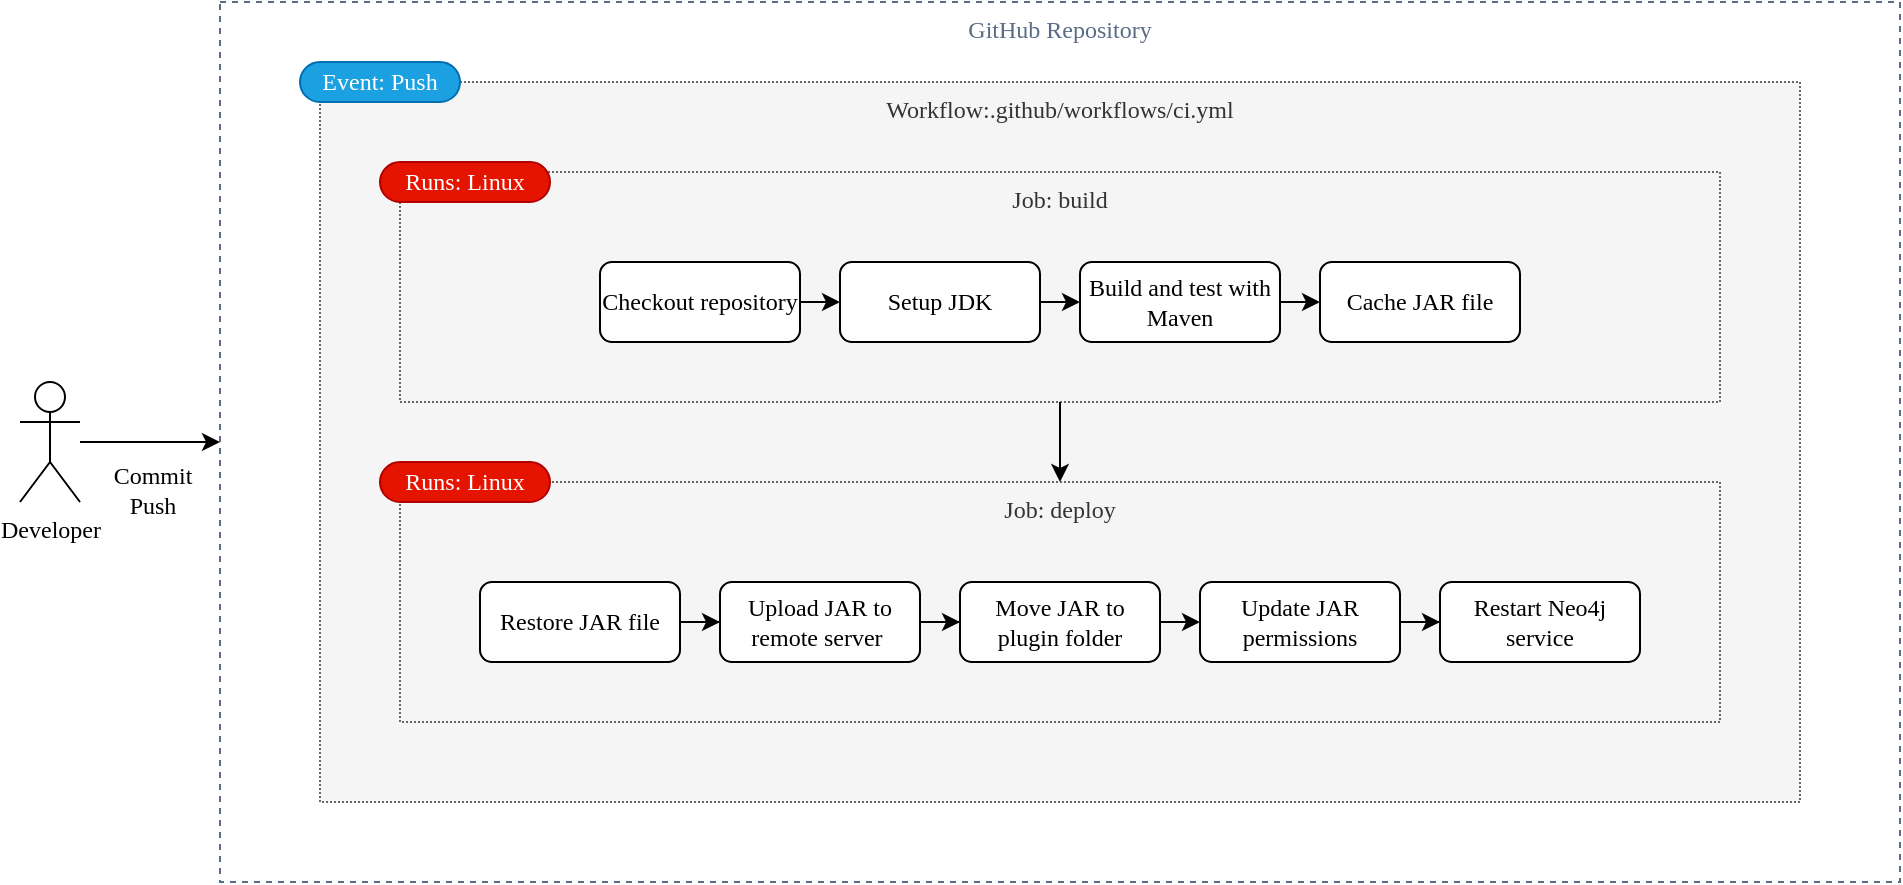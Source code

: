 <mxfile version="19.0.3" type="device" pages="2"><diagram id="W_gsLzjZTW0kCdOrCvwD" name="Workflow"><mxGraphModel dx="919" dy="842" grid="1" gridSize="10" guides="1" tooltips="1" connect="1" arrows="1" fold="1" page="1" pageScale="1" pageWidth="827" pageHeight="1169" math="0" shadow="0"><root><mxCell id="0"/><mxCell id="1" parent="0"/><mxCell id="J0CLnmMzqu4iNXyP5Bte-1" value="GitHub Repository" style="fillColor=none;strokeColor=#5A6C86;dashed=1;verticalAlign=top;fontStyle=0;fontColor=#5A6C86;fontFamily=Fira Sans;fontSource=https%3A%2F%2Ffonts.googleapis.com%2Fcss%3Ffamily%3DFira%2BSans;" parent="1" vertex="1"><mxGeometry x="120" y="100" width="840" height="440" as="geometry"/></mxCell><mxCell id="J0CLnmMzqu4iNXyP5Bte-3" value="Workflow:.github/workflows/ci.yml" style="fillColor=#f5f5f5;strokeColor=#666666;dashed=1;verticalAlign=top;fontStyle=0;fontColor=#333333;align=center;labelBackgroundColor=none;labelBorderColor=none;fontFamily=Fira Code;fontSource=https%3A%2F%2Ffonts.googleapis.com%2Fcss%3Ffamily%3DFira%2BCode;dashPattern=1 1;" parent="1" vertex="1"><mxGeometry x="170" y="140" width="740" height="360" as="geometry"/></mxCell><mxCell id="J0CLnmMzqu4iNXyP5Bte-10" value="Job: deploy" style="fillColor=#f5f5f5;strokeColor=#666666;dashed=1;verticalAlign=top;fontStyle=0;fontColor=#333333;fontFamily=Fira Code;fontSource=https%3A%2F%2Ffonts.googleapis.com%2Fcss%3Ffamily%3DFira%2BCode;dashPattern=1 1;" parent="1" vertex="1"><mxGeometry x="210" y="340" width="660" height="120" as="geometry"/></mxCell><mxCell id="J0CLnmMzqu4iNXyP5Bte-6" value="Job: build" style="fillColor=#f5f5f5;strokeColor=#666666;dashed=1;verticalAlign=top;fontStyle=0;fontColor=#333333;fontFamily=Fira Code;fontSource=https%3A%2F%2Ffonts.googleapis.com%2Fcss%3Ffamily%3DFira%2BCode;dashPattern=1 1;" parent="1" vertex="1"><mxGeometry x="210" y="185" width="660" height="115" as="geometry"/></mxCell><mxCell id="J0CLnmMzqu4iNXyP5Bte-17" style="edgeStyle=orthogonalEdgeStyle;rounded=0;orthogonalLoop=1;jettySize=auto;html=1;fontFamily=Fira Sans;fontSource=https%3A%2F%2Ffonts.googleapis.com%2Fcss%3Ffamily%3DFira%2BSans;" parent="1" source="J0CLnmMzqu4iNXyP5Bte-5" target="J0CLnmMzqu4iNXyP5Bte-1" edge="1"><mxGeometry relative="1" as="geometry"/></mxCell><mxCell id="J0CLnmMzqu4iNXyP5Bte-18" value="Commit&lt;br&gt;Push" style="edgeLabel;html=1;align=center;verticalAlign=bottom;resizable=0;points=[];fontFamily=Fira Sans;fontSource=https%3A%2F%2Ffonts.googleapis.com%2Fcss%3Ffamily%3DFira%2BSans;fontSize=12;labelBackgroundColor=none;" parent="J0CLnmMzqu4iNXyP5Bte-17" vertex="1" connectable="0"><mxGeometry x="0.02" relative="1" as="geometry"><mxPoint y="40" as="offset"/></mxGeometry></mxCell><mxCell id="J0CLnmMzqu4iNXyP5Bte-5" value="Developer" style="shape=umlActor;verticalLabelPosition=bottom;verticalAlign=top;html=1;outlineConnect=0;strokeColor=default;fontFamily=Fira Sans;fontSource=https%3A%2F%2Ffonts.googleapis.com%2Fcss%3Ffamily%3DFira%2BSans;" parent="1" vertex="1"><mxGeometry x="20" y="290" width="30" height="60" as="geometry"/></mxCell><mxCell id="J0CLnmMzqu4iNXyP5Bte-15" style="edgeStyle=orthogonalEdgeStyle;rounded=0;orthogonalLoop=1;jettySize=auto;html=1;exitX=0.5;exitY=1;exitDx=0;exitDy=0;fontFamily=Fira Sans;fontSource=https%3A%2F%2Ffonts.googleapis.com%2Fcss%3Ffamily%3DFira%2BSans;" parent="1" source="J0CLnmMzqu4iNXyP5Bte-6" target="J0CLnmMzqu4iNXyP5Bte-10" edge="1"><mxGeometry relative="1" as="geometry"/></mxCell><mxCell id="J0CLnmMzqu4iNXyP5Bte-20" value="Event: Push" style="rounded=1;whiteSpace=wrap;html=1;strokeColor=#006EAF;fillColor=#1ba1e2;fontColor=#ffffff;arcSize=50;fontFamily=Fira Sans;fontSource=https%3A%2F%2Ffonts.googleapis.com%2Fcss%3Ffamily%3DFira%2BSans;" parent="1" vertex="1"><mxGeometry x="160" y="130" width="80" height="20" as="geometry"/></mxCell><mxCell id="J0CLnmMzqu4iNXyP5Bte-21" value="Runs: Linux" style="rounded=1;whiteSpace=wrap;html=1;strokeColor=#B20000;fillColor=#e51400;arcSize=50;fontColor=#ffffff;fontFamily=Fira Sans;fontSource=https%3A%2F%2Ffonts.googleapis.com%2Fcss%3Ffamily%3DFira%2BSans;" parent="1" vertex="1"><mxGeometry x="200" y="180" width="85" height="20" as="geometry"/></mxCell><mxCell id="J0CLnmMzqu4iNXyP5Bte-24" value="Runs: Linux" style="rounded=1;whiteSpace=wrap;html=1;strokeColor=#B20000;fillColor=#e51400;arcSize=50;fontColor=#ffffff;fontFamily=Fira Sans;fontSource=https%3A%2F%2Ffonts.googleapis.com%2Fcss%3Ffamily%3DFira%2BSans;" parent="1" vertex="1"><mxGeometry x="200" y="330" width="85" height="20" as="geometry"/></mxCell><mxCell id="s7iv0QZZ23dMMM9mnSjW-1" value="" style="group" vertex="1" connectable="0" parent="1"><mxGeometry x="310" y="230" width="460" height="40" as="geometry"/></mxCell><mxCell id="J0CLnmMzqu4iNXyP5Bte-7" value="Checkout repository" style="rounded=1;whiteSpace=wrap;html=1;fontFamily=Fira Sans;fontSource=https%3A%2F%2Ffonts.googleapis.com%2Fcss%3Ffamily%3DFira%2BSans;" parent="s7iv0QZZ23dMMM9mnSjW-1" vertex="1"><mxGeometry width="100" height="40" as="geometry"/></mxCell><mxCell id="J0CLnmMzqu4iNXyP5Bte-8" value="Setup JDK" style="rounded=1;whiteSpace=wrap;html=1;strokeColor=default;fontFamily=Fira Sans;fontSource=https%3A%2F%2Ffonts.googleapis.com%2Fcss%3Ffamily%3DFira%2BSans;" parent="s7iv0QZZ23dMMM9mnSjW-1" vertex="1"><mxGeometry x="120" width="100" height="40" as="geometry"/></mxCell><mxCell id="J0CLnmMzqu4iNXyP5Bte-9" value="Build and test with Maven" style="rounded=1;whiteSpace=wrap;html=1;strokeColor=default;fontFamily=Fira Sans;fontSource=https%3A%2F%2Ffonts.googleapis.com%2Fcss%3Ffamily%3DFira%2BSans;" parent="s7iv0QZZ23dMMM9mnSjW-1" vertex="1"><mxGeometry x="240" width="100" height="40" as="geometry"/></mxCell><mxCell id="J_S2d7EsWLFdPo9Z8H3w-1" value="Cache JAR file" style="rounded=1;whiteSpace=wrap;html=1;strokeColor=default;fontFamily=Fira Sans;fontSource=https%3A%2F%2Ffonts.googleapis.com%2Fcss%3Ffamily%3DFira%2BSans;" parent="s7iv0QZZ23dMMM9mnSjW-1" vertex="1"><mxGeometry x="360" width="100" height="40" as="geometry"/></mxCell><mxCell id="J0CLnmMzqu4iNXyP5Bte-28" style="edgeStyle=orthogonalEdgeStyle;rounded=0;orthogonalLoop=1;jettySize=auto;html=1;exitX=1;exitY=0.5;exitDx=0;exitDy=0;entryX=0;entryY=0.5;entryDx=0;entryDy=0;fontFamily=Fira Sans;fontSource=https%3A%2F%2Ffonts.googleapis.com%2Fcss%3Ffamily%3DFira%2BSans;" parent="s7iv0QZZ23dMMM9mnSjW-1" source="J0CLnmMzqu4iNXyP5Bte-7" target="J0CLnmMzqu4iNXyP5Bte-8" edge="1"><mxGeometry relative="1" as="geometry"/></mxCell><mxCell id="J0CLnmMzqu4iNXyP5Bte-29" style="edgeStyle=orthogonalEdgeStyle;rounded=0;orthogonalLoop=1;jettySize=auto;html=1;exitX=1;exitY=0.5;exitDx=0;exitDy=0;entryX=0;entryY=0.5;entryDx=0;entryDy=0;fontFamily=Fira Sans;fontSource=https%3A%2F%2Ffonts.googleapis.com%2Fcss%3Ffamily%3DFira%2BSans;" parent="s7iv0QZZ23dMMM9mnSjW-1" source="J0CLnmMzqu4iNXyP5Bte-8" target="J0CLnmMzqu4iNXyP5Bte-9" edge="1"><mxGeometry relative="1" as="geometry"/></mxCell><mxCell id="J_S2d7EsWLFdPo9Z8H3w-4" style="edgeStyle=orthogonalEdgeStyle;rounded=0;orthogonalLoop=1;jettySize=auto;html=1;exitX=1;exitY=0.5;exitDx=0;exitDy=0;entryX=0;entryY=0.5;entryDx=0;entryDy=0;fontFamily=Fira Sans;fontSource=https%3A%2F%2Ffonts.googleapis.com%2Fcss%3Ffamily%3DFira%2BSans;fontSize=18;endArrow=classic;endFill=1;strokeWidth=1;" parent="s7iv0QZZ23dMMM9mnSjW-1" source="J0CLnmMzqu4iNXyP5Bte-9" target="J_S2d7EsWLFdPo9Z8H3w-1" edge="1"><mxGeometry relative="1" as="geometry"/></mxCell><mxCell id="s7iv0QZZ23dMMM9mnSjW-2" value="" style="group" vertex="1" connectable="0" parent="1"><mxGeometry x="250" y="390" width="580" height="40" as="geometry"/></mxCell><mxCell id="J0CLnmMzqu4iNXyP5Bte-11" value="Upload JAR to remote server&amp;nbsp;" style="rounded=1;whiteSpace=wrap;html=1;strokeColor=default;fontFamily=Fira Sans;fontSource=https%3A%2F%2Ffonts.googleapis.com%2Fcss%3Ffamily%3DFira%2BSans;" parent="s7iv0QZZ23dMMM9mnSjW-2" vertex="1"><mxGeometry x="120" width="100" height="40" as="geometry"/></mxCell><mxCell id="J0CLnmMzqu4iNXyP5Bte-12" value="Move JAR to plugin folder" style="rounded=1;whiteSpace=wrap;html=1;strokeColor=default;fontFamily=Fira Sans;fontSource=https%3A%2F%2Ffonts.googleapis.com%2Fcss%3Ffamily%3DFira%2BSans;" parent="s7iv0QZZ23dMMM9mnSjW-2" vertex="1"><mxGeometry x="240" width="100" height="40" as="geometry"/></mxCell><mxCell id="J0CLnmMzqu4iNXyP5Bte-13" value="Update JAR permissions" style="rounded=1;whiteSpace=wrap;html=1;strokeColor=default;fontFamily=Fira Sans;fontSource=https%3A%2F%2Ffonts.googleapis.com%2Fcss%3Ffamily%3DFira%2BSans;" parent="s7iv0QZZ23dMMM9mnSjW-2" vertex="1"><mxGeometry x="360" width="100" height="40" as="geometry"/></mxCell><mxCell id="J0CLnmMzqu4iNXyP5Bte-14" value="Restart Neo4j service" style="rounded=1;whiteSpace=wrap;html=1;strokeColor=default;fontFamily=Fira Sans;fontSource=https%3A%2F%2Ffonts.googleapis.com%2Fcss%3Ffamily%3DFira%2BSans;" parent="s7iv0QZZ23dMMM9mnSjW-2" vertex="1"><mxGeometry x="480" width="100" height="40" as="geometry"/></mxCell><mxCell id="J_S2d7EsWLFdPo9Z8H3w-5" value="Restore JAR file" style="rounded=1;whiteSpace=wrap;html=1;strokeColor=default;fontFamily=Fira Sans;fontSource=https%3A%2F%2Ffonts.googleapis.com%2Fcss%3Ffamily%3DFira%2BSans;" parent="s7iv0QZZ23dMMM9mnSjW-2" vertex="1"><mxGeometry width="100" height="40" as="geometry"/></mxCell><mxCell id="J0CLnmMzqu4iNXyP5Bte-25" style="edgeStyle=orthogonalEdgeStyle;rounded=0;orthogonalLoop=1;jettySize=auto;html=1;exitX=1;exitY=0.5;exitDx=0;exitDy=0;fontFamily=Fira Sans;fontSource=https%3A%2F%2Ffonts.googleapis.com%2Fcss%3Ffamily%3DFira%2BSans;" parent="s7iv0QZZ23dMMM9mnSjW-2" source="J0CLnmMzqu4iNXyP5Bte-11" target="J0CLnmMzqu4iNXyP5Bte-12" edge="1"><mxGeometry relative="1" as="geometry"/></mxCell><mxCell id="J0CLnmMzqu4iNXyP5Bte-26" style="edgeStyle=orthogonalEdgeStyle;rounded=0;orthogonalLoop=1;jettySize=auto;html=1;exitX=1;exitY=0.5;exitDx=0;exitDy=0;entryX=0;entryY=0.5;entryDx=0;entryDy=0;fontFamily=Fira Sans;fontSource=https%3A%2F%2Ffonts.googleapis.com%2Fcss%3Ffamily%3DFira%2BSans;" parent="s7iv0QZZ23dMMM9mnSjW-2" source="J0CLnmMzqu4iNXyP5Bte-12" target="J0CLnmMzqu4iNXyP5Bte-13" edge="1"><mxGeometry relative="1" as="geometry"/></mxCell><mxCell id="J0CLnmMzqu4iNXyP5Bte-27" style="edgeStyle=orthogonalEdgeStyle;rounded=0;orthogonalLoop=1;jettySize=auto;html=1;exitX=1;exitY=0.5;exitDx=0;exitDy=0;fontFamily=Fira Sans;fontSource=https%3A%2F%2Ffonts.googleapis.com%2Fcss%3Ffamily%3DFira%2BSans;" parent="s7iv0QZZ23dMMM9mnSjW-2" source="J0CLnmMzqu4iNXyP5Bte-13" target="J0CLnmMzqu4iNXyP5Bte-14" edge="1"><mxGeometry relative="1" as="geometry"/></mxCell><mxCell id="J_S2d7EsWLFdPo9Z8H3w-8" style="edgeStyle=orthogonalEdgeStyle;rounded=0;orthogonalLoop=1;jettySize=auto;html=1;fontFamily=Fira Sans;fontSource=https%3A%2F%2Ffonts.googleapis.com%2Fcss%3Ffamily%3DFira%2BSans;fontSize=18;endArrow=classic;endFill=1;strokeWidth=1;" parent="s7iv0QZZ23dMMM9mnSjW-2" source="J_S2d7EsWLFdPo9Z8H3w-5" target="J0CLnmMzqu4iNXyP5Bte-11" edge="1"><mxGeometry relative="1" as="geometry"/></mxCell></root></mxGraphModel></diagram><diagram id="8fC9M6246lttWqj4-eXF" name="Github Actions"><mxGraphModel dx="1198" dy="1212" grid="1" gridSize="10" guides="1" tooltips="1" connect="1" arrows="1" fold="1" page="1" pageScale="1" pageWidth="827" pageHeight="1169" math="0" shadow="0"><root><mxCell id="0"/><mxCell id="1" parent="0"/><mxCell id="VUIGP3bP5GdyTkzH19bi-1" style="edgeStyle=orthogonalEdgeStyle;rounded=0;orthogonalLoop=1;jettySize=auto;html=1;entryX=0.5;entryY=0;entryDx=0;entryDy=0;fontSize=11;endArrow=none;endFill=0;strokeWidth=4;" edge="1" parent="1" source="VUIGP3bP5GdyTkzH19bi-34" target="VUIGP3bP5GdyTkzH19bi-18"><mxGeometry relative="1" as="geometry"><Array as="points"><mxPoint x="400" y="350"/><mxPoint x="560" y="350"/></Array></mxGeometry></mxCell><mxCell id="VUIGP3bP5GdyTkzH19bi-2" value="" style="edgeStyle=orthogonalEdgeStyle;rounded=0;orthogonalLoop=1;jettySize=auto;html=1;endArrow=none;endFill=0;startArrow=none;" edge="1" parent="1" source="VUIGP3bP5GdyTkzH19bi-32" target="VUIGP3bP5GdyTkzH19bi-9"><mxGeometry relative="1" as="geometry"/></mxCell><mxCell id="VUIGP3bP5GdyTkzH19bi-3" style="edgeStyle=orthogonalEdgeStyle;rounded=0;orthogonalLoop=1;jettySize=auto;html=1;exitX=0.5;exitY=1;exitDx=0;exitDy=0;entryX=0.5;entryY=0;entryDx=0;entryDy=0;fontSize=11;endArrow=none;endFill=0;strokeWidth=4;startArrow=none;" edge="1" parent="1" source="VUIGP3bP5GdyTkzH19bi-32" target="VUIGP3bP5GdyTkzH19bi-9"><mxGeometry relative="1" as="geometry"/></mxCell><mxCell id="VUIGP3bP5GdyTkzH19bi-4" style="edgeStyle=orthogonalEdgeStyle;rounded=0;orthogonalLoop=1;jettySize=auto;html=1;exitX=0.5;exitY=1;exitDx=0;exitDy=0;entryX=0.5;entryY=0;entryDx=0;entryDy=0;fontSize=11;endArrow=none;endFill=0;strokeWidth=4;" edge="1" parent="1" source="VUIGP3bP5GdyTkzH19bi-5" target="VUIGP3bP5GdyTkzH19bi-19"><mxGeometry relative="1" as="geometry"/></mxCell><mxCell id="VUIGP3bP5GdyTkzH19bi-5" value="REPOSITORY" style="text;html=1;strokeColor=none;fillColor=none;align=center;verticalAlign=middle;whiteSpace=wrap;rounded=0;labelBackgroundColor=none;labelBorderColor=none;fontStyle=1;fontSize=18;" vertex="1" parent="1"><mxGeometry x="370" y="240" width="60" height="30" as="geometry"/></mxCell><mxCell id="VUIGP3bP5GdyTkzH19bi-6" value="" style="edgeStyle=orthogonalEdgeStyle;rounded=0;orthogonalLoop=1;jettySize=auto;html=1;endArrow=none;endFill=0;strokeWidth=4;" edge="1" parent="1" source="VUIGP3bP5GdyTkzH19bi-9" target="VUIGP3bP5GdyTkzH19bi-13"><mxGeometry relative="1" as="geometry"/></mxCell><mxCell id="VUIGP3bP5GdyTkzH19bi-7" style="edgeStyle=orthogonalEdgeStyle;rounded=0;orthogonalLoop=1;jettySize=auto;html=1;exitX=0.5;exitY=1;exitDx=0;exitDy=0;entryX=0.5;entryY=0;entryDx=0;entryDy=0;endArrow=none;endFill=0;strokeWidth=4;" edge="1" parent="1" source="VUIGP3bP5GdyTkzH19bi-9" target="VUIGP3bP5GdyTkzH19bi-17"><mxGeometry relative="1" as="geometry"><Array as="points"><mxPoint x="400" y="510"/><mxPoint x="320" y="510"/><mxPoint x="320" y="580"/></Array></mxGeometry></mxCell><mxCell id="VUIGP3bP5GdyTkzH19bi-8" style="edgeStyle=orthogonalEdgeStyle;rounded=0;orthogonalLoop=1;jettySize=auto;html=1;entryX=0.5;entryY=0;entryDx=0;entryDy=0;fontSize=11;endArrow=none;endFill=0;strokeWidth=4;" edge="1" parent="1" source="VUIGP3bP5GdyTkzH19bi-9" target="VUIGP3bP5GdyTkzH19bi-16"><mxGeometry relative="1" as="geometry"><Array as="points"><mxPoint x="400" y="510"/><mxPoint x="480" y="510"/><mxPoint x="480" y="580"/></Array></mxGeometry></mxCell><mxCell id="VUIGP3bP5GdyTkzH19bi-9" value="WORKFLOW" style="text;html=1;strokeColor=none;fillColor=none;align=center;verticalAlign=middle;whiteSpace=wrap;rounded=0;labelBackgroundColor=none;labelBorderColor=none;fontStyle=1;fontSize=18;" vertex="1" parent="1"><mxGeometry x="370" y="430" width="60" height="30" as="geometry"/></mxCell><mxCell id="VUIGP3bP5GdyTkzH19bi-10" style="edgeStyle=orthogonalEdgeStyle;rounded=0;orthogonalLoop=1;jettySize=auto;html=1;exitX=0.5;exitY=1;exitDx=0;exitDy=0;entryX=0;entryY=0.5;entryDx=0;entryDy=0;fontSize=11;endArrow=none;endFill=0;strokeWidth=4;" edge="1" parent="1" source="VUIGP3bP5GdyTkzH19bi-13" target="VUIGP3bP5GdyTkzH19bi-14"><mxGeometry relative="1" as="geometry"/></mxCell><mxCell id="VUIGP3bP5GdyTkzH19bi-11" style="edgeStyle=orthogonalEdgeStyle;rounded=0;orthogonalLoop=1;jettySize=auto;html=1;exitX=0.5;exitY=1;exitDx=0;exitDy=0;entryX=0;entryY=0.5;entryDx=0;entryDy=0;fontSize=11;endArrow=none;endFill=0;strokeWidth=4;" edge="1" parent="1" source="VUIGP3bP5GdyTkzH19bi-13" target="VUIGP3bP5GdyTkzH19bi-15"><mxGeometry relative="1" as="geometry"/></mxCell><mxCell id="VUIGP3bP5GdyTkzH19bi-12" style="edgeStyle=orthogonalEdgeStyle;rounded=0;orthogonalLoop=1;jettySize=auto;html=1;exitX=0.5;exitY=1;exitDx=0;exitDy=0;entryX=0;entryY=0.5;entryDx=0;entryDy=0;fontSize=11;endArrow=none;endFill=0;strokeWidth=4;" edge="1" parent="1" source="VUIGP3bP5GdyTkzH19bi-13" target="VUIGP3bP5GdyTkzH19bi-31"><mxGeometry relative="1" as="geometry"/></mxCell><mxCell id="VUIGP3bP5GdyTkzH19bi-13" value="JOB" style="text;html=1;strokeColor=none;fillColor=none;align=center;verticalAlign=middle;whiteSpace=wrap;rounded=0;labelBackgroundColor=none;labelBorderColor=none;fontStyle=1;fontSize=18;" vertex="1" parent="1"><mxGeometry x="370" y="590" width="60" height="30" as="geometry"/></mxCell><mxCell id="VUIGP3bP5GdyTkzH19bi-14" value="STEP" style="text;html=1;strokeColor=none;fillColor=none;align=center;verticalAlign=middle;whiteSpace=wrap;rounded=0;labelBackgroundColor=none;labelBorderColor=none;fontStyle=1;fontSize=18;" vertex="1" parent="1"><mxGeometry x="480" y="660" width="60" height="30" as="geometry"/></mxCell><mxCell id="VUIGP3bP5GdyTkzH19bi-15" value="STEP" style="text;html=1;strokeColor=none;fillColor=none;align=center;verticalAlign=middle;whiteSpace=wrap;rounded=0;labelBackgroundColor=none;labelBorderColor=none;fontStyle=1;fontSize=18;" vertex="1" parent="1"><mxGeometry x="480" y="700" width="60" height="30" as="geometry"/></mxCell><mxCell id="VUIGP3bP5GdyTkzH19bi-16" value="JOB" style="text;html=1;strokeColor=none;fillColor=none;align=center;verticalAlign=middle;whiteSpace=wrap;rounded=0;labelBackgroundColor=none;labelBorderColor=none;fontStyle=1;fontSize=18;" vertex="1" parent="1"><mxGeometry x="450" y="590" width="60" height="30" as="geometry"/></mxCell><mxCell id="VUIGP3bP5GdyTkzH19bi-17" value="JOB" style="text;html=1;strokeColor=none;fillColor=none;align=center;verticalAlign=middle;whiteSpace=wrap;rounded=0;labelBackgroundColor=none;labelBorderColor=none;fontStyle=1;fontSize=18;" vertex="1" parent="1"><mxGeometry x="290" y="590" width="60" height="30" as="geometry"/></mxCell><mxCell id="VUIGP3bP5GdyTkzH19bi-18" value="WORKFLOW" style="text;html=1;strokeColor=none;fillColor=none;align=center;verticalAlign=middle;whiteSpace=wrap;rounded=0;labelBackgroundColor=none;labelBorderColor=none;fontSize=18;fontStyle=1" vertex="1" parent="1"><mxGeometry x="530" y="430" width="60" height="30" as="geometry"/></mxCell><mxCell id="VUIGP3bP5GdyTkzH19bi-19" value="WORKFLOW" style="text;html=1;strokeColor=none;fillColor=none;align=center;verticalAlign=middle;whiteSpace=wrap;rounded=0;labelBackgroundColor=none;labelBorderColor=none;fontSize=16;fontStyle=1" vertex="1" parent="1"><mxGeometry x="210" y="430" width="60" height="30" as="geometry"/></mxCell><mxCell id="VUIGP3bP5GdyTkzH19bi-20" value="*.yml" style="text;html=1;strokeColor=none;fillColor=#dae8fc;align=center;verticalAlign=middle;whiteSpace=wrap;rounded=0;labelBackgroundColor=none;labelBorderColor=none;fontSize=13;fontStyle=0;spacing=2;fontFamily=Fira Code;fontSource=https%3A%2F%2Ffonts.googleapis.com%2Fcss%3Ffamily%3DFira%2BCode;" vertex="1" parent="1"><mxGeometry x="217.5" y="370" width="46" height="20" as="geometry"/></mxCell><mxCell id="VUIGP3bP5GdyTkzH19bi-21" value="*.yml" style="text;html=1;strokeColor=none;fillColor=#dae8fc;align=center;verticalAlign=middle;whiteSpace=wrap;rounded=0;labelBackgroundColor=none;labelBorderColor=none;fontSize=13;fontStyle=0;spacing=2;fontFamily=Fira Code;fontSource=https%3A%2F%2Ffonts.googleapis.com%2Fcss%3Ffamily%3DFira%2BCode;" vertex="1" parent="1"><mxGeometry x="537.5" y="370" width="45" height="20" as="geometry"/></mxCell><mxCell id="VUIGP3bP5GdyTkzH19bi-22" value="EVENT" style="rounded=1;whiteSpace=wrap;html=1;strokeColor=none;fillColor=#1ba1e2;fontColor=#ffffff;arcSize=50;fontSize=11;" vertex="1" parent="1"><mxGeometry x="215" y="400" width="50" height="20" as="geometry"/></mxCell><mxCell id="VUIGP3bP5GdyTkzH19bi-23" value="EVENT" style="rounded=1;whiteSpace=wrap;html=1;strokeColor=none;fillColor=#1ba1e2;fontColor=#ffffff;arcSize=50;fontSize=11;" vertex="1" parent="1"><mxGeometry x="375" y="400" width="50" height="20" as="geometry"/></mxCell><mxCell id="VUIGP3bP5GdyTkzH19bi-24" value="EVENT" style="rounded=1;whiteSpace=wrap;html=1;strokeColor=none;fillColor=#1ba1e2;fontColor=#ffffff;arcSize=50;fontSize=11;" vertex="1" parent="1"><mxGeometry x="535" y="400" width="50" height="20" as="geometry"/></mxCell><mxCell id="VUIGP3bP5GdyTkzH19bi-25" value="RUNNER" style="rounded=1;whiteSpace=wrap;html=1;strokeColor=none;fillColor=#1ba1e2;fontColor=#ffffff;arcSize=50;fontSize=11;" vertex="1" parent="1"><mxGeometry x="450" y="560" width="60" height="20" as="geometry"/></mxCell><mxCell id="VUIGP3bP5GdyTkzH19bi-26" value="RUNNER" style="rounded=1;whiteSpace=wrap;html=1;strokeColor=none;fillColor=#1ba1e2;fontColor=#ffffff;arcSize=50;fontSize=11;" vertex="1" parent="1"><mxGeometry x="370" y="560" width="60" height="20" as="geometry"/></mxCell><mxCell id="VUIGP3bP5GdyTkzH19bi-27" value="RUNNER" style="rounded=1;whiteSpace=wrap;html=1;strokeColor=none;fillColor=#1ba1e2;fontColor=#ffffff;arcSize=50;fontSize=11;" vertex="1" parent="1"><mxGeometry x="290" y="560" width="60" height="20" as="geometry"/></mxCell><mxCell id="VUIGP3bP5GdyTkzH19bi-28" value="ACTION" style="rounded=1;whiteSpace=wrap;html=1;strokeColor=none;fillColor=#1ba1e2;fontColor=#ffffff;arcSize=50;fontSize=11;" vertex="1" parent="1"><mxGeometry x="410" y="665" width="60" height="20" as="geometry"/></mxCell><mxCell id="VUIGP3bP5GdyTkzH19bi-29" value="ACTION" style="rounded=1;whiteSpace=wrap;html=1;strokeColor=none;fillColor=#1ba1e2;fontColor=#ffffff;arcSize=50;fontSize=11;" vertex="1" parent="1"><mxGeometry x="410" y="705" width="60" height="20" as="geometry"/></mxCell><mxCell id="VUIGP3bP5GdyTkzH19bi-30" value="ACTION" style="rounded=1;whiteSpace=wrap;html=1;strokeColor=none;fillColor=#1ba1e2;fontColor=#ffffff;arcSize=50;fontSize=11;" vertex="1" parent="1"><mxGeometry x="410" y="745" width="60" height="20" as="geometry"/></mxCell><mxCell id="VUIGP3bP5GdyTkzH19bi-31" value="STEP" style="text;html=1;strokeColor=none;fillColor=none;align=center;verticalAlign=middle;whiteSpace=wrap;rounded=0;labelBackgroundColor=none;labelBorderColor=none;fontStyle=1;fontSize=18;" vertex="1" parent="1"><mxGeometry x="480" y="740" width="60" height="30" as="geometry"/></mxCell><mxCell id="VUIGP3bP5GdyTkzH19bi-32" value="*.yml" style="text;html=1;strokeColor=none;fillColor=#dae8fc;align=center;verticalAlign=middle;whiteSpace=wrap;rounded=0;labelBackgroundColor=none;labelBorderColor=none;fontSize=13;fontStyle=0;spacing=2;fontFamily=Fira Code;fontSource=https%3A%2F%2Ffonts.googleapis.com%2Fcss%3Ffamily%3DFira%2BCode;" vertex="1" parent="1"><mxGeometry x="377" y="370" width="46" height="20" as="geometry"/></mxCell><mxCell id="VUIGP3bP5GdyTkzH19bi-33" value="" style="edgeStyle=orthogonalEdgeStyle;rounded=0;orthogonalLoop=1;jettySize=auto;html=1;exitX=0.5;exitY=1;exitDx=0;exitDy=0;entryX=0.5;entryY=0;entryDx=0;entryDy=0;fontSize=11;endArrow=none;endFill=0;strokeWidth=4;" edge="1" parent="1" source="VUIGP3bP5GdyTkzH19bi-5" target="VUIGP3bP5GdyTkzH19bi-32"><mxGeometry relative="1" as="geometry"><mxPoint x="400" y="270" as="sourcePoint"/><mxPoint x="400" y="430" as="targetPoint"/></mxGeometry></mxCell><mxCell id="VUIGP3bP5GdyTkzH19bi-34" value=".github/workflows/" style="text;html=1;strokeColor=none;fillColor=#dae8fc;align=center;verticalAlign=middle;whiteSpace=wrap;rounded=0;labelBackgroundColor=none;labelBorderColor=none;fontSize=14;fontStyle=0;spacing=2;fontFamily=Fira Code;fontSource=https%3A%2F%2Ffonts.googleapis.com%2Fcss%3Ffamily%3DFira%2BCode;" vertex="1" parent="1"><mxGeometry x="322.5" y="280" width="155" height="20" as="geometry"/></mxCell></root></mxGraphModel></diagram></mxfile>